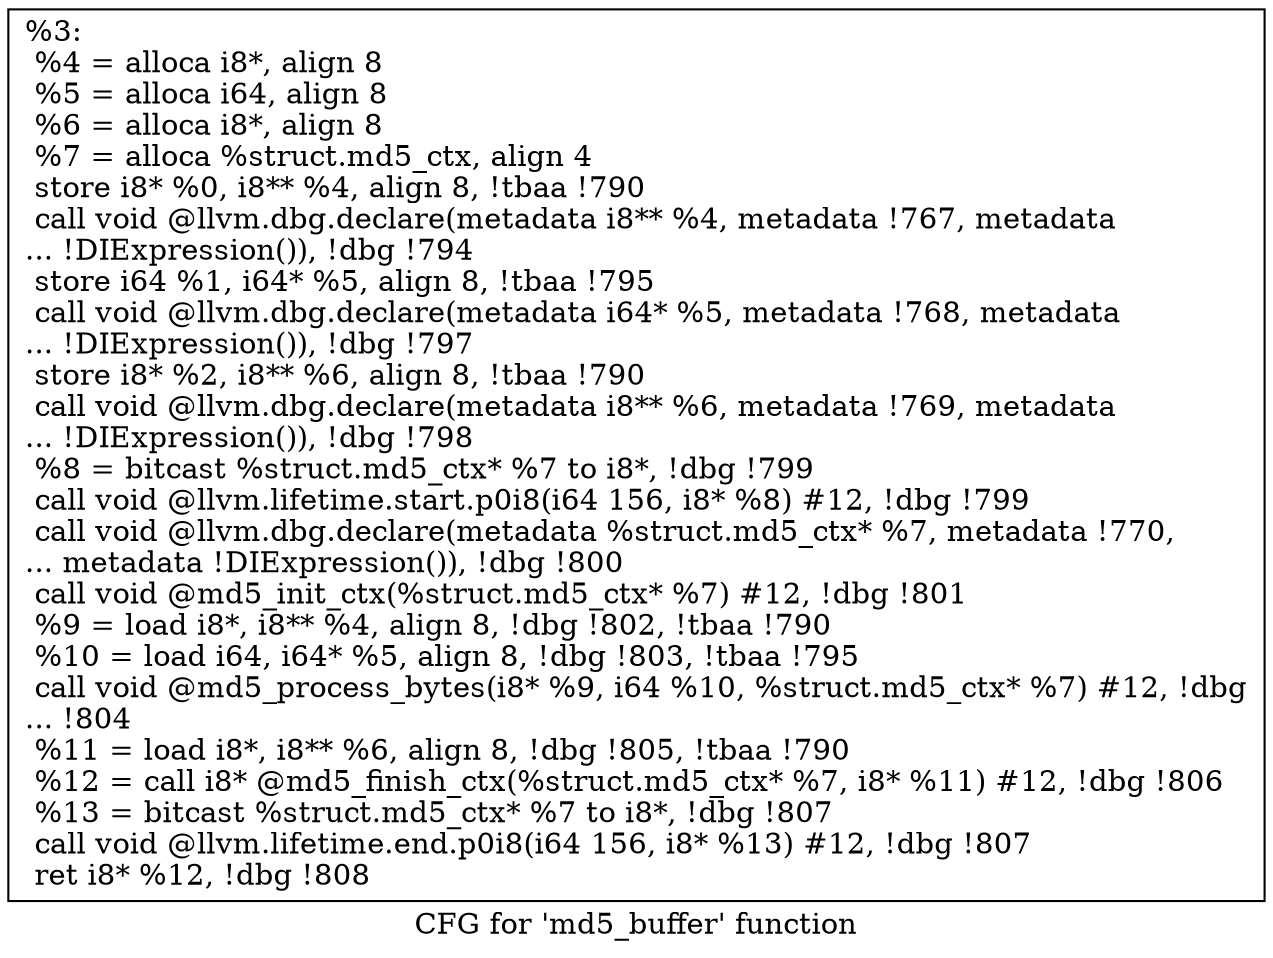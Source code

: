digraph "CFG for 'md5_buffer' function" {
	label="CFG for 'md5_buffer' function";

	Node0x16e2950 [shape=record,label="{%3:\l  %4 = alloca i8*, align 8\l  %5 = alloca i64, align 8\l  %6 = alloca i8*, align 8\l  %7 = alloca %struct.md5_ctx, align 4\l  store i8* %0, i8** %4, align 8, !tbaa !790\l  call void @llvm.dbg.declare(metadata i8** %4, metadata !767, metadata\l... !DIExpression()), !dbg !794\l  store i64 %1, i64* %5, align 8, !tbaa !795\l  call void @llvm.dbg.declare(metadata i64* %5, metadata !768, metadata\l... !DIExpression()), !dbg !797\l  store i8* %2, i8** %6, align 8, !tbaa !790\l  call void @llvm.dbg.declare(metadata i8** %6, metadata !769, metadata\l... !DIExpression()), !dbg !798\l  %8 = bitcast %struct.md5_ctx* %7 to i8*, !dbg !799\l  call void @llvm.lifetime.start.p0i8(i64 156, i8* %8) #12, !dbg !799\l  call void @llvm.dbg.declare(metadata %struct.md5_ctx* %7, metadata !770,\l... metadata !DIExpression()), !dbg !800\l  call void @md5_init_ctx(%struct.md5_ctx* %7) #12, !dbg !801\l  %9 = load i8*, i8** %4, align 8, !dbg !802, !tbaa !790\l  %10 = load i64, i64* %5, align 8, !dbg !803, !tbaa !795\l  call void @md5_process_bytes(i8* %9, i64 %10, %struct.md5_ctx* %7) #12, !dbg\l... !804\l  %11 = load i8*, i8** %6, align 8, !dbg !805, !tbaa !790\l  %12 = call i8* @md5_finish_ctx(%struct.md5_ctx* %7, i8* %11) #12, !dbg !806\l  %13 = bitcast %struct.md5_ctx* %7 to i8*, !dbg !807\l  call void @llvm.lifetime.end.p0i8(i64 156, i8* %13) #12, !dbg !807\l  ret i8* %12, !dbg !808\l}"];
}
